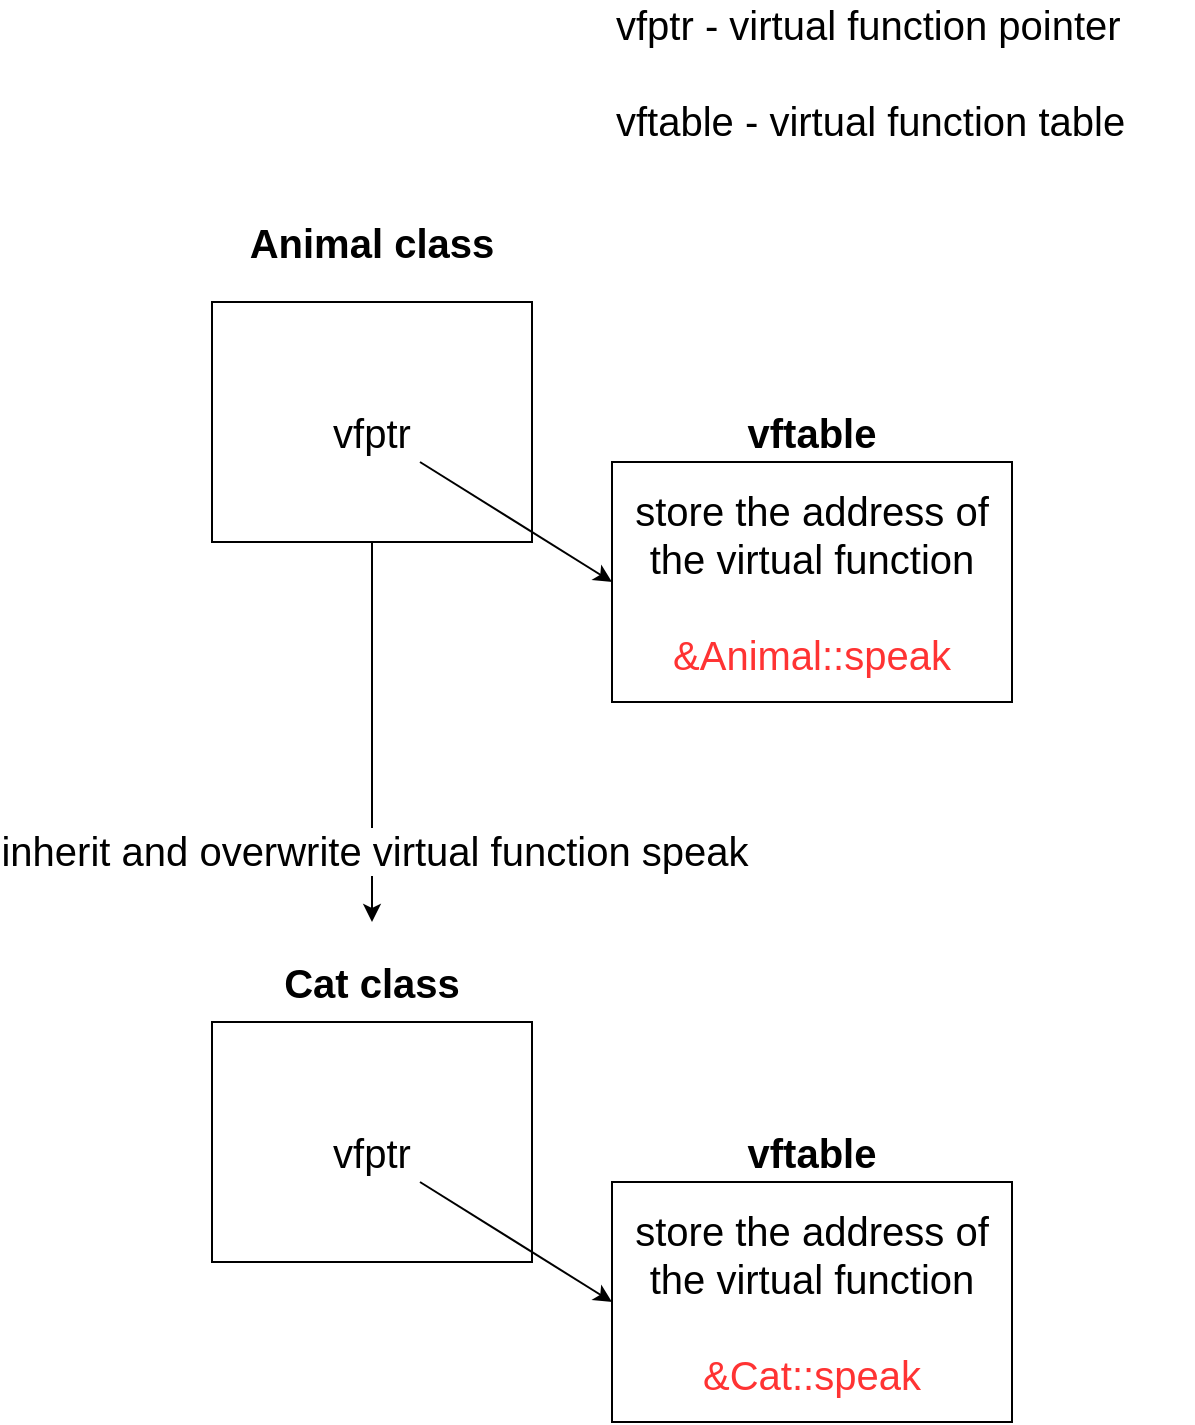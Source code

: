 <mxfile version="18.1.3" type="device"><diagram id="H5o-hb-Nrf-3fReZob1n" name="Page-1"><mxGraphModel dx="1409" dy="1594" grid="1" gridSize="10" guides="1" tooltips="1" connect="1" arrows="1" fold="1" page="1" pageScale="1" pageWidth="827" pageHeight="1169" math="0" shadow="0"><root><mxCell id="0"/><mxCell id="1" parent="0"/><mxCell id="C8k9Wybhs7FwwHVNnxk4-12" style="edgeStyle=none;rounded=0;orthogonalLoop=1;jettySize=auto;html=1;entryX=0.5;entryY=0;entryDx=0;entryDy=0;fontSize=20;fontColor=#FF3333;" edge="1" parent="1" source="C8k9Wybhs7FwwHVNnxk4-1" target="C8k9Wybhs7FwwHVNnxk4-10"><mxGeometry relative="1" as="geometry"/></mxCell><mxCell id="C8k9Wybhs7FwwHVNnxk4-13" value="&lt;font color=&quot;#000000&quot;&gt;inherit and overwrite virtual function speak&lt;/font&gt;" style="edgeLabel;html=1;align=center;verticalAlign=middle;resizable=0;points=[];fontSize=20;fontColor=#FF3333;" vertex="1" connectable="0" parent="C8k9Wybhs7FwwHVNnxk4-12"><mxGeometry x="-0.222" y="1" relative="1" as="geometry"><mxPoint y="80" as="offset"/></mxGeometry></mxCell><mxCell id="C8k9Wybhs7FwwHVNnxk4-1" value="" style="rounded=0;whiteSpace=wrap;html=1;" vertex="1" parent="1"><mxGeometry x="80" y="200" width="160" height="120" as="geometry"/></mxCell><mxCell id="C8k9Wybhs7FwwHVNnxk4-2" value="&lt;b&gt;&lt;font style=&quot;font-size: 20px;&quot;&gt;Animal class&lt;/font&gt;&lt;/b&gt;" style="text;html=1;strokeColor=none;fillColor=none;align=center;verticalAlign=middle;whiteSpace=wrap;rounded=0;" vertex="1" parent="1"><mxGeometry x="95" y="140" width="130" height="60" as="geometry"/></mxCell><mxCell id="C8k9Wybhs7FwwHVNnxk4-7" style="rounded=0;orthogonalLoop=1;jettySize=auto;html=1;fontSize=20;entryX=0;entryY=0.5;entryDx=0;entryDy=0;" edge="1" parent="1" source="C8k9Wybhs7FwwHVNnxk4-4" target="C8k9Wybhs7FwwHVNnxk4-6"><mxGeometry relative="1" as="geometry"/></mxCell><mxCell id="C8k9Wybhs7FwwHVNnxk4-4" value="vfptr" style="text;html=1;strokeColor=none;fillColor=none;align=center;verticalAlign=middle;whiteSpace=wrap;rounded=0;fontSize=20;" vertex="1" parent="1"><mxGeometry x="130" y="250" width="60" height="30" as="geometry"/></mxCell><mxCell id="C8k9Wybhs7FwwHVNnxk4-5" value="vfptr - virtual function pointer&lt;br&gt;&lt;br&gt;vftable - virtual function table" style="text;html=1;strokeColor=none;fillColor=none;align=left;verticalAlign=middle;whiteSpace=wrap;rounded=0;fontSize=20;" vertex="1" parent="1"><mxGeometry x="280" y="60" width="290" height="50" as="geometry"/></mxCell><mxCell id="C8k9Wybhs7FwwHVNnxk4-6" value="store the address of the virtual function&lt;br&gt;&lt;br&gt;&lt;font color=&quot;#ff3333&quot;&gt;&amp;amp;Animal::speak&lt;/font&gt;" style="rounded=0;whiteSpace=wrap;html=1;fontSize=20;" vertex="1" parent="1"><mxGeometry x="280" y="280" width="200" height="120" as="geometry"/></mxCell><mxCell id="C8k9Wybhs7FwwHVNnxk4-8" value="&lt;b&gt;vftable&lt;/b&gt;" style="text;html=1;strokeColor=none;fillColor=none;align=center;verticalAlign=middle;whiteSpace=wrap;rounded=0;fontSize=20;" vertex="1" parent="1"><mxGeometry x="350" y="250" width="60" height="30" as="geometry"/></mxCell><mxCell id="C8k9Wybhs7FwwHVNnxk4-9" value="" style="rounded=0;whiteSpace=wrap;html=1;" vertex="1" parent="1"><mxGeometry x="80" y="560" width="160" height="120" as="geometry"/></mxCell><mxCell id="C8k9Wybhs7FwwHVNnxk4-10" value="&lt;b&gt;&lt;font style=&quot;font-size: 20px;&quot;&gt;Cat class&lt;/font&gt;&lt;/b&gt;" style="text;html=1;strokeColor=none;fillColor=none;align=center;verticalAlign=middle;whiteSpace=wrap;rounded=0;" vertex="1" parent="1"><mxGeometry x="95" y="510" width="130" height="60" as="geometry"/></mxCell><mxCell id="C8k9Wybhs7FwwHVNnxk4-11" value="vfptr" style="text;html=1;strokeColor=none;fillColor=none;align=center;verticalAlign=middle;whiteSpace=wrap;rounded=0;fontSize=20;" vertex="1" parent="1"><mxGeometry x="130" y="610" width="60" height="30" as="geometry"/></mxCell><mxCell id="C8k9Wybhs7FwwHVNnxk4-14" style="rounded=0;orthogonalLoop=1;jettySize=auto;html=1;fontSize=20;entryX=0;entryY=0.5;entryDx=0;entryDy=0;" edge="1" parent="1" target="C8k9Wybhs7FwwHVNnxk4-15"><mxGeometry relative="1" as="geometry"><mxPoint x="184" y="640" as="sourcePoint"/></mxGeometry></mxCell><mxCell id="C8k9Wybhs7FwwHVNnxk4-15" value="store the address of the virtual function&lt;br&gt;&lt;br&gt;&lt;font color=&quot;#ff3333&quot;&gt;&amp;amp;Cat::speak&lt;/font&gt;" style="rounded=0;whiteSpace=wrap;html=1;fontSize=20;" vertex="1" parent="1"><mxGeometry x="280" y="640" width="200" height="120" as="geometry"/></mxCell><mxCell id="C8k9Wybhs7FwwHVNnxk4-16" value="&lt;b&gt;vftable&lt;/b&gt;" style="text;html=1;strokeColor=none;fillColor=none;align=center;verticalAlign=middle;whiteSpace=wrap;rounded=0;fontSize=20;" vertex="1" parent="1"><mxGeometry x="350" y="610" width="60" height="30" as="geometry"/></mxCell><mxCell id="C8k9Wybhs7FwwHVNnxk4-17" style="edgeStyle=none;rounded=0;orthogonalLoop=1;jettySize=auto;html=1;exitX=0.5;exitY=0;exitDx=0;exitDy=0;fontSize=20;fontColor=#000000;" edge="1" parent="1" source="C8k9Wybhs7FwwHVNnxk4-5" target="C8k9Wybhs7FwwHVNnxk4-5"><mxGeometry relative="1" as="geometry"/></mxCell></root></mxGraphModel></diagram></mxfile>